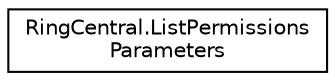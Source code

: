 digraph "Graphical Class Hierarchy"
{
 // LATEX_PDF_SIZE
  edge [fontname="Helvetica",fontsize="10",labelfontname="Helvetica",labelfontsize="10"];
  node [fontname="Helvetica",fontsize="10",shape=record];
  rankdir="LR";
  Node0 [label="RingCentral.ListPermissions\lParameters",height=0.2,width=0.4,color="black", fillcolor="white", style="filled",URL="$classRingCentral_1_1ListPermissionsParameters.html",tooltip="Query parameters for operation listPermissions"];
}
